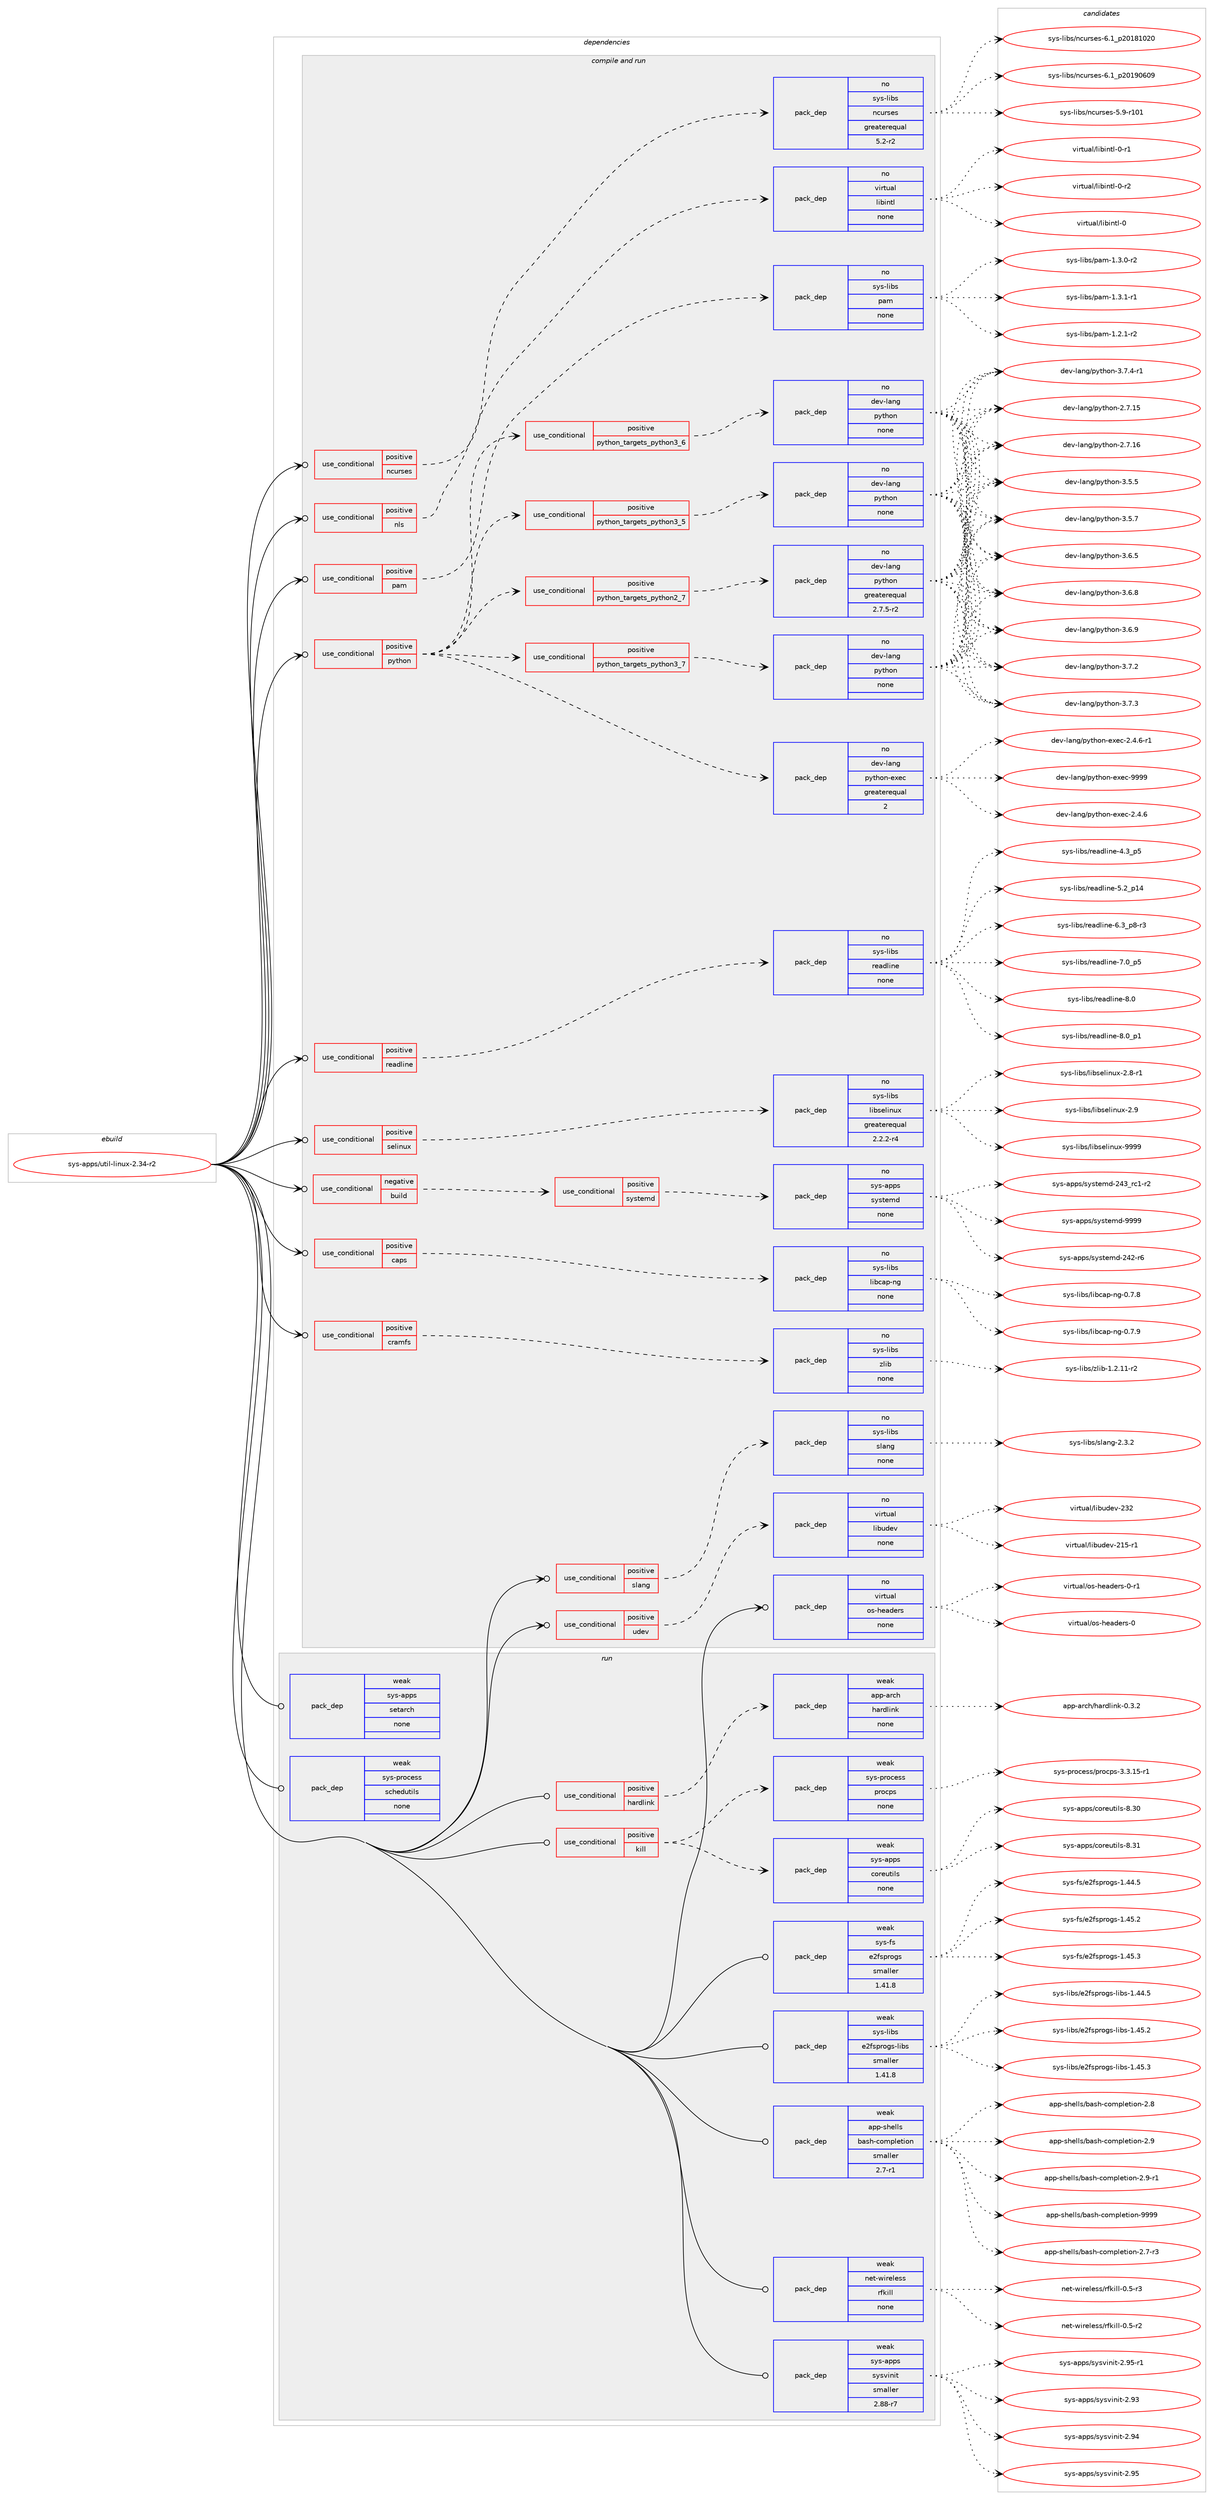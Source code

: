 digraph prolog {

# *************
# Graph options
# *************

newrank=true;
concentrate=true;
compound=true;
graph [rankdir=LR,fontname=Helvetica,fontsize=10,ranksep=1.5];#, ranksep=2.5, nodesep=0.2];
edge  [arrowhead=vee];
node  [fontname=Helvetica,fontsize=10];

# **********
# The ebuild
# **********

subgraph cluster_leftcol {
color=gray;
rank=same;
label=<<i>ebuild</i>>;
id [label="sys-apps/util-linux-2.34-r2", color=red, width=4, href="../sys-apps/util-linux-2.34-r2.svg"];
}

# ****************
# The dependencies
# ****************

subgraph cluster_midcol {
color=gray;
label=<<i>dependencies</i>>;
subgraph cluster_compile {
fillcolor="#eeeeee";
style=filled;
label=<<i>compile</i>>;
}
subgraph cluster_compileandrun {
fillcolor="#eeeeee";
style=filled;
label=<<i>compile and run</i>>;
subgraph cond323 {
dependency1209 [label=<<TABLE BORDER="0" CELLBORDER="1" CELLSPACING="0" CELLPADDING="4"><TR><TD ROWSPAN="3" CELLPADDING="10">use_conditional</TD></TR><TR><TD>negative</TD></TR><TR><TD>build</TD></TR></TABLE>>, shape=none, color=red];
subgraph cond324 {
dependency1210 [label=<<TABLE BORDER="0" CELLBORDER="1" CELLSPACING="0" CELLPADDING="4"><TR><TD ROWSPAN="3" CELLPADDING="10">use_conditional</TD></TR><TR><TD>positive</TD></TR><TR><TD>systemd</TD></TR></TABLE>>, shape=none, color=red];
subgraph pack870 {
dependency1211 [label=<<TABLE BORDER="0" CELLBORDER="1" CELLSPACING="0" CELLPADDING="4" WIDTH="220"><TR><TD ROWSPAN="6" CELLPADDING="30">pack_dep</TD></TR><TR><TD WIDTH="110">no</TD></TR><TR><TD>sys-apps</TD></TR><TR><TD>systemd</TD></TR><TR><TD>none</TD></TR><TR><TD></TD></TR></TABLE>>, shape=none, color=blue];
}
dependency1210:e -> dependency1211:w [weight=20,style="dashed",arrowhead="vee"];
}
dependency1209:e -> dependency1210:w [weight=20,style="dashed",arrowhead="vee"];
}
id:e -> dependency1209:w [weight=20,style="solid",arrowhead="odotvee"];
subgraph cond325 {
dependency1212 [label=<<TABLE BORDER="0" CELLBORDER="1" CELLSPACING="0" CELLPADDING="4"><TR><TD ROWSPAN="3" CELLPADDING="10">use_conditional</TD></TR><TR><TD>positive</TD></TR><TR><TD>caps</TD></TR></TABLE>>, shape=none, color=red];
subgraph pack871 {
dependency1213 [label=<<TABLE BORDER="0" CELLBORDER="1" CELLSPACING="0" CELLPADDING="4" WIDTH="220"><TR><TD ROWSPAN="6" CELLPADDING="30">pack_dep</TD></TR><TR><TD WIDTH="110">no</TD></TR><TR><TD>sys-libs</TD></TR><TR><TD>libcap-ng</TD></TR><TR><TD>none</TD></TR><TR><TD></TD></TR></TABLE>>, shape=none, color=blue];
}
dependency1212:e -> dependency1213:w [weight=20,style="dashed",arrowhead="vee"];
}
id:e -> dependency1212:w [weight=20,style="solid",arrowhead="odotvee"];
subgraph cond326 {
dependency1214 [label=<<TABLE BORDER="0" CELLBORDER="1" CELLSPACING="0" CELLPADDING="4"><TR><TD ROWSPAN="3" CELLPADDING="10">use_conditional</TD></TR><TR><TD>positive</TD></TR><TR><TD>cramfs</TD></TR></TABLE>>, shape=none, color=red];
subgraph pack872 {
dependency1215 [label=<<TABLE BORDER="0" CELLBORDER="1" CELLSPACING="0" CELLPADDING="4" WIDTH="220"><TR><TD ROWSPAN="6" CELLPADDING="30">pack_dep</TD></TR><TR><TD WIDTH="110">no</TD></TR><TR><TD>sys-libs</TD></TR><TR><TD>zlib</TD></TR><TR><TD>none</TD></TR><TR><TD></TD></TR></TABLE>>, shape=none, color=blue];
}
dependency1214:e -> dependency1215:w [weight=20,style="dashed",arrowhead="vee"];
}
id:e -> dependency1214:w [weight=20,style="solid",arrowhead="odotvee"];
subgraph cond327 {
dependency1216 [label=<<TABLE BORDER="0" CELLBORDER="1" CELLSPACING="0" CELLPADDING="4"><TR><TD ROWSPAN="3" CELLPADDING="10">use_conditional</TD></TR><TR><TD>positive</TD></TR><TR><TD>ncurses</TD></TR></TABLE>>, shape=none, color=red];
subgraph pack873 {
dependency1217 [label=<<TABLE BORDER="0" CELLBORDER="1" CELLSPACING="0" CELLPADDING="4" WIDTH="220"><TR><TD ROWSPAN="6" CELLPADDING="30">pack_dep</TD></TR><TR><TD WIDTH="110">no</TD></TR><TR><TD>sys-libs</TD></TR><TR><TD>ncurses</TD></TR><TR><TD>greaterequal</TD></TR><TR><TD>5.2-r2</TD></TR></TABLE>>, shape=none, color=blue];
}
dependency1216:e -> dependency1217:w [weight=20,style="dashed",arrowhead="vee"];
}
id:e -> dependency1216:w [weight=20,style="solid",arrowhead="odotvee"];
subgraph cond328 {
dependency1218 [label=<<TABLE BORDER="0" CELLBORDER="1" CELLSPACING="0" CELLPADDING="4"><TR><TD ROWSPAN="3" CELLPADDING="10">use_conditional</TD></TR><TR><TD>positive</TD></TR><TR><TD>nls</TD></TR></TABLE>>, shape=none, color=red];
subgraph pack874 {
dependency1219 [label=<<TABLE BORDER="0" CELLBORDER="1" CELLSPACING="0" CELLPADDING="4" WIDTH="220"><TR><TD ROWSPAN="6" CELLPADDING="30">pack_dep</TD></TR><TR><TD WIDTH="110">no</TD></TR><TR><TD>virtual</TD></TR><TR><TD>libintl</TD></TR><TR><TD>none</TD></TR><TR><TD></TD></TR></TABLE>>, shape=none, color=blue];
}
dependency1218:e -> dependency1219:w [weight=20,style="dashed",arrowhead="vee"];
}
id:e -> dependency1218:w [weight=20,style="solid",arrowhead="odotvee"];
subgraph cond329 {
dependency1220 [label=<<TABLE BORDER="0" CELLBORDER="1" CELLSPACING="0" CELLPADDING="4"><TR><TD ROWSPAN="3" CELLPADDING="10">use_conditional</TD></TR><TR><TD>positive</TD></TR><TR><TD>pam</TD></TR></TABLE>>, shape=none, color=red];
subgraph pack875 {
dependency1221 [label=<<TABLE BORDER="0" CELLBORDER="1" CELLSPACING="0" CELLPADDING="4" WIDTH="220"><TR><TD ROWSPAN="6" CELLPADDING="30">pack_dep</TD></TR><TR><TD WIDTH="110">no</TD></TR><TR><TD>sys-libs</TD></TR><TR><TD>pam</TD></TR><TR><TD>none</TD></TR><TR><TD></TD></TR></TABLE>>, shape=none, color=blue];
}
dependency1220:e -> dependency1221:w [weight=20,style="dashed",arrowhead="vee"];
}
id:e -> dependency1220:w [weight=20,style="solid",arrowhead="odotvee"];
subgraph cond330 {
dependency1222 [label=<<TABLE BORDER="0" CELLBORDER="1" CELLSPACING="0" CELLPADDING="4"><TR><TD ROWSPAN="3" CELLPADDING="10">use_conditional</TD></TR><TR><TD>positive</TD></TR><TR><TD>python</TD></TR></TABLE>>, shape=none, color=red];
subgraph cond331 {
dependency1223 [label=<<TABLE BORDER="0" CELLBORDER="1" CELLSPACING="0" CELLPADDING="4"><TR><TD ROWSPAN="3" CELLPADDING="10">use_conditional</TD></TR><TR><TD>positive</TD></TR><TR><TD>python_targets_python2_7</TD></TR></TABLE>>, shape=none, color=red];
subgraph pack876 {
dependency1224 [label=<<TABLE BORDER="0" CELLBORDER="1" CELLSPACING="0" CELLPADDING="4" WIDTH="220"><TR><TD ROWSPAN="6" CELLPADDING="30">pack_dep</TD></TR><TR><TD WIDTH="110">no</TD></TR><TR><TD>dev-lang</TD></TR><TR><TD>python</TD></TR><TR><TD>greaterequal</TD></TR><TR><TD>2.7.5-r2</TD></TR></TABLE>>, shape=none, color=blue];
}
dependency1223:e -> dependency1224:w [weight=20,style="dashed",arrowhead="vee"];
}
dependency1222:e -> dependency1223:w [weight=20,style="dashed",arrowhead="vee"];
subgraph cond332 {
dependency1225 [label=<<TABLE BORDER="0" CELLBORDER="1" CELLSPACING="0" CELLPADDING="4"><TR><TD ROWSPAN="3" CELLPADDING="10">use_conditional</TD></TR><TR><TD>positive</TD></TR><TR><TD>python_targets_python3_5</TD></TR></TABLE>>, shape=none, color=red];
subgraph pack877 {
dependency1226 [label=<<TABLE BORDER="0" CELLBORDER="1" CELLSPACING="0" CELLPADDING="4" WIDTH="220"><TR><TD ROWSPAN="6" CELLPADDING="30">pack_dep</TD></TR><TR><TD WIDTH="110">no</TD></TR><TR><TD>dev-lang</TD></TR><TR><TD>python</TD></TR><TR><TD>none</TD></TR><TR><TD></TD></TR></TABLE>>, shape=none, color=blue];
}
dependency1225:e -> dependency1226:w [weight=20,style="dashed",arrowhead="vee"];
}
dependency1222:e -> dependency1225:w [weight=20,style="dashed",arrowhead="vee"];
subgraph cond333 {
dependency1227 [label=<<TABLE BORDER="0" CELLBORDER="1" CELLSPACING="0" CELLPADDING="4"><TR><TD ROWSPAN="3" CELLPADDING="10">use_conditional</TD></TR><TR><TD>positive</TD></TR><TR><TD>python_targets_python3_6</TD></TR></TABLE>>, shape=none, color=red];
subgraph pack878 {
dependency1228 [label=<<TABLE BORDER="0" CELLBORDER="1" CELLSPACING="0" CELLPADDING="4" WIDTH="220"><TR><TD ROWSPAN="6" CELLPADDING="30">pack_dep</TD></TR><TR><TD WIDTH="110">no</TD></TR><TR><TD>dev-lang</TD></TR><TR><TD>python</TD></TR><TR><TD>none</TD></TR><TR><TD></TD></TR></TABLE>>, shape=none, color=blue];
}
dependency1227:e -> dependency1228:w [weight=20,style="dashed",arrowhead="vee"];
}
dependency1222:e -> dependency1227:w [weight=20,style="dashed",arrowhead="vee"];
subgraph cond334 {
dependency1229 [label=<<TABLE BORDER="0" CELLBORDER="1" CELLSPACING="0" CELLPADDING="4"><TR><TD ROWSPAN="3" CELLPADDING="10">use_conditional</TD></TR><TR><TD>positive</TD></TR><TR><TD>python_targets_python3_7</TD></TR></TABLE>>, shape=none, color=red];
subgraph pack879 {
dependency1230 [label=<<TABLE BORDER="0" CELLBORDER="1" CELLSPACING="0" CELLPADDING="4" WIDTH="220"><TR><TD ROWSPAN="6" CELLPADDING="30">pack_dep</TD></TR><TR><TD WIDTH="110">no</TD></TR><TR><TD>dev-lang</TD></TR><TR><TD>python</TD></TR><TR><TD>none</TD></TR><TR><TD></TD></TR></TABLE>>, shape=none, color=blue];
}
dependency1229:e -> dependency1230:w [weight=20,style="dashed",arrowhead="vee"];
}
dependency1222:e -> dependency1229:w [weight=20,style="dashed",arrowhead="vee"];
subgraph pack880 {
dependency1231 [label=<<TABLE BORDER="0" CELLBORDER="1" CELLSPACING="0" CELLPADDING="4" WIDTH="220"><TR><TD ROWSPAN="6" CELLPADDING="30">pack_dep</TD></TR><TR><TD WIDTH="110">no</TD></TR><TR><TD>dev-lang</TD></TR><TR><TD>python-exec</TD></TR><TR><TD>greaterequal</TD></TR><TR><TD>2</TD></TR></TABLE>>, shape=none, color=blue];
}
dependency1222:e -> dependency1231:w [weight=20,style="dashed",arrowhead="vee"];
}
id:e -> dependency1222:w [weight=20,style="solid",arrowhead="odotvee"];
subgraph cond335 {
dependency1232 [label=<<TABLE BORDER="0" CELLBORDER="1" CELLSPACING="0" CELLPADDING="4"><TR><TD ROWSPAN="3" CELLPADDING="10">use_conditional</TD></TR><TR><TD>positive</TD></TR><TR><TD>readline</TD></TR></TABLE>>, shape=none, color=red];
subgraph pack881 {
dependency1233 [label=<<TABLE BORDER="0" CELLBORDER="1" CELLSPACING="0" CELLPADDING="4" WIDTH="220"><TR><TD ROWSPAN="6" CELLPADDING="30">pack_dep</TD></TR><TR><TD WIDTH="110">no</TD></TR><TR><TD>sys-libs</TD></TR><TR><TD>readline</TD></TR><TR><TD>none</TD></TR><TR><TD></TD></TR></TABLE>>, shape=none, color=blue];
}
dependency1232:e -> dependency1233:w [weight=20,style="dashed",arrowhead="vee"];
}
id:e -> dependency1232:w [weight=20,style="solid",arrowhead="odotvee"];
subgraph cond336 {
dependency1234 [label=<<TABLE BORDER="0" CELLBORDER="1" CELLSPACING="0" CELLPADDING="4"><TR><TD ROWSPAN="3" CELLPADDING="10">use_conditional</TD></TR><TR><TD>positive</TD></TR><TR><TD>selinux</TD></TR></TABLE>>, shape=none, color=red];
subgraph pack882 {
dependency1235 [label=<<TABLE BORDER="0" CELLBORDER="1" CELLSPACING="0" CELLPADDING="4" WIDTH="220"><TR><TD ROWSPAN="6" CELLPADDING="30">pack_dep</TD></TR><TR><TD WIDTH="110">no</TD></TR><TR><TD>sys-libs</TD></TR><TR><TD>libselinux</TD></TR><TR><TD>greaterequal</TD></TR><TR><TD>2.2.2-r4</TD></TR></TABLE>>, shape=none, color=blue];
}
dependency1234:e -> dependency1235:w [weight=20,style="dashed",arrowhead="vee"];
}
id:e -> dependency1234:w [weight=20,style="solid",arrowhead="odotvee"];
subgraph cond337 {
dependency1236 [label=<<TABLE BORDER="0" CELLBORDER="1" CELLSPACING="0" CELLPADDING="4"><TR><TD ROWSPAN="3" CELLPADDING="10">use_conditional</TD></TR><TR><TD>positive</TD></TR><TR><TD>slang</TD></TR></TABLE>>, shape=none, color=red];
subgraph pack883 {
dependency1237 [label=<<TABLE BORDER="0" CELLBORDER="1" CELLSPACING="0" CELLPADDING="4" WIDTH="220"><TR><TD ROWSPAN="6" CELLPADDING="30">pack_dep</TD></TR><TR><TD WIDTH="110">no</TD></TR><TR><TD>sys-libs</TD></TR><TR><TD>slang</TD></TR><TR><TD>none</TD></TR><TR><TD></TD></TR></TABLE>>, shape=none, color=blue];
}
dependency1236:e -> dependency1237:w [weight=20,style="dashed",arrowhead="vee"];
}
id:e -> dependency1236:w [weight=20,style="solid",arrowhead="odotvee"];
subgraph cond338 {
dependency1238 [label=<<TABLE BORDER="0" CELLBORDER="1" CELLSPACING="0" CELLPADDING="4"><TR><TD ROWSPAN="3" CELLPADDING="10">use_conditional</TD></TR><TR><TD>positive</TD></TR><TR><TD>udev</TD></TR></TABLE>>, shape=none, color=red];
subgraph pack884 {
dependency1239 [label=<<TABLE BORDER="0" CELLBORDER="1" CELLSPACING="0" CELLPADDING="4" WIDTH="220"><TR><TD ROWSPAN="6" CELLPADDING="30">pack_dep</TD></TR><TR><TD WIDTH="110">no</TD></TR><TR><TD>virtual</TD></TR><TR><TD>libudev</TD></TR><TR><TD>none</TD></TR><TR><TD></TD></TR></TABLE>>, shape=none, color=blue];
}
dependency1238:e -> dependency1239:w [weight=20,style="dashed",arrowhead="vee"];
}
id:e -> dependency1238:w [weight=20,style="solid",arrowhead="odotvee"];
subgraph pack885 {
dependency1240 [label=<<TABLE BORDER="0" CELLBORDER="1" CELLSPACING="0" CELLPADDING="4" WIDTH="220"><TR><TD ROWSPAN="6" CELLPADDING="30">pack_dep</TD></TR><TR><TD WIDTH="110">no</TD></TR><TR><TD>virtual</TD></TR><TR><TD>os-headers</TD></TR><TR><TD>none</TD></TR><TR><TD></TD></TR></TABLE>>, shape=none, color=blue];
}
id:e -> dependency1240:w [weight=20,style="solid",arrowhead="odotvee"];
}
subgraph cluster_run {
fillcolor="#eeeeee";
style=filled;
label=<<i>run</i>>;
subgraph cond339 {
dependency1241 [label=<<TABLE BORDER="0" CELLBORDER="1" CELLSPACING="0" CELLPADDING="4"><TR><TD ROWSPAN="3" CELLPADDING="10">use_conditional</TD></TR><TR><TD>positive</TD></TR><TR><TD>hardlink</TD></TR></TABLE>>, shape=none, color=red];
subgraph pack886 {
dependency1242 [label=<<TABLE BORDER="0" CELLBORDER="1" CELLSPACING="0" CELLPADDING="4" WIDTH="220"><TR><TD ROWSPAN="6" CELLPADDING="30">pack_dep</TD></TR><TR><TD WIDTH="110">weak</TD></TR><TR><TD>app-arch</TD></TR><TR><TD>hardlink</TD></TR><TR><TD>none</TD></TR><TR><TD></TD></TR></TABLE>>, shape=none, color=blue];
}
dependency1241:e -> dependency1242:w [weight=20,style="dashed",arrowhead="vee"];
}
id:e -> dependency1241:w [weight=20,style="solid",arrowhead="odot"];
subgraph cond340 {
dependency1243 [label=<<TABLE BORDER="0" CELLBORDER="1" CELLSPACING="0" CELLPADDING="4"><TR><TD ROWSPAN="3" CELLPADDING="10">use_conditional</TD></TR><TR><TD>positive</TD></TR><TR><TD>kill</TD></TR></TABLE>>, shape=none, color=red];
subgraph pack887 {
dependency1244 [label=<<TABLE BORDER="0" CELLBORDER="1" CELLSPACING="0" CELLPADDING="4" WIDTH="220"><TR><TD ROWSPAN="6" CELLPADDING="30">pack_dep</TD></TR><TR><TD WIDTH="110">weak</TD></TR><TR><TD>sys-apps</TD></TR><TR><TD>coreutils</TD></TR><TR><TD>none</TD></TR><TR><TD></TD></TR></TABLE>>, shape=none, color=blue];
}
dependency1243:e -> dependency1244:w [weight=20,style="dashed",arrowhead="vee"];
subgraph pack888 {
dependency1245 [label=<<TABLE BORDER="0" CELLBORDER="1" CELLSPACING="0" CELLPADDING="4" WIDTH="220"><TR><TD ROWSPAN="6" CELLPADDING="30">pack_dep</TD></TR><TR><TD WIDTH="110">weak</TD></TR><TR><TD>sys-process</TD></TR><TR><TD>procps</TD></TR><TR><TD>none</TD></TR><TR><TD></TD></TR></TABLE>>, shape=none, color=blue];
}
dependency1243:e -> dependency1245:w [weight=20,style="dashed",arrowhead="vee"];
}
id:e -> dependency1243:w [weight=20,style="solid",arrowhead="odot"];
subgraph pack889 {
dependency1246 [label=<<TABLE BORDER="0" CELLBORDER="1" CELLSPACING="0" CELLPADDING="4" WIDTH="220"><TR><TD ROWSPAN="6" CELLPADDING="30">pack_dep</TD></TR><TR><TD WIDTH="110">weak</TD></TR><TR><TD>app-shells</TD></TR><TR><TD>bash-completion</TD></TR><TR><TD>smaller</TD></TR><TR><TD>2.7-r1</TD></TR></TABLE>>, shape=none, color=blue];
}
id:e -> dependency1246:w [weight=20,style="solid",arrowhead="odot"];
subgraph pack890 {
dependency1247 [label=<<TABLE BORDER="0" CELLBORDER="1" CELLSPACING="0" CELLPADDING="4" WIDTH="220"><TR><TD ROWSPAN="6" CELLPADDING="30">pack_dep</TD></TR><TR><TD WIDTH="110">weak</TD></TR><TR><TD>net-wireless</TD></TR><TR><TD>rfkill</TD></TR><TR><TD>none</TD></TR><TR><TD></TD></TR></TABLE>>, shape=none, color=blue];
}
id:e -> dependency1247:w [weight=20,style="solid",arrowhead="odot"];
subgraph pack891 {
dependency1248 [label=<<TABLE BORDER="0" CELLBORDER="1" CELLSPACING="0" CELLPADDING="4" WIDTH="220"><TR><TD ROWSPAN="6" CELLPADDING="30">pack_dep</TD></TR><TR><TD WIDTH="110">weak</TD></TR><TR><TD>sys-apps</TD></TR><TR><TD>setarch</TD></TR><TR><TD>none</TD></TR><TR><TD></TD></TR></TABLE>>, shape=none, color=blue];
}
id:e -> dependency1248:w [weight=20,style="solid",arrowhead="odot"];
subgraph pack892 {
dependency1249 [label=<<TABLE BORDER="0" CELLBORDER="1" CELLSPACING="0" CELLPADDING="4" WIDTH="220"><TR><TD ROWSPAN="6" CELLPADDING="30">pack_dep</TD></TR><TR><TD WIDTH="110">weak</TD></TR><TR><TD>sys-apps</TD></TR><TR><TD>sysvinit</TD></TR><TR><TD>smaller</TD></TR><TR><TD>2.88-r7</TD></TR></TABLE>>, shape=none, color=blue];
}
id:e -> dependency1249:w [weight=20,style="solid",arrowhead="odot"];
subgraph pack893 {
dependency1250 [label=<<TABLE BORDER="0" CELLBORDER="1" CELLSPACING="0" CELLPADDING="4" WIDTH="220"><TR><TD ROWSPAN="6" CELLPADDING="30">pack_dep</TD></TR><TR><TD WIDTH="110">weak</TD></TR><TR><TD>sys-fs</TD></TR><TR><TD>e2fsprogs</TD></TR><TR><TD>smaller</TD></TR><TR><TD>1.41.8</TD></TR></TABLE>>, shape=none, color=blue];
}
id:e -> dependency1250:w [weight=20,style="solid",arrowhead="odot"];
subgraph pack894 {
dependency1251 [label=<<TABLE BORDER="0" CELLBORDER="1" CELLSPACING="0" CELLPADDING="4" WIDTH="220"><TR><TD ROWSPAN="6" CELLPADDING="30">pack_dep</TD></TR><TR><TD WIDTH="110">weak</TD></TR><TR><TD>sys-libs</TD></TR><TR><TD>e2fsprogs-libs</TD></TR><TR><TD>smaller</TD></TR><TR><TD>1.41.8</TD></TR></TABLE>>, shape=none, color=blue];
}
id:e -> dependency1251:w [weight=20,style="solid",arrowhead="odot"];
subgraph pack895 {
dependency1252 [label=<<TABLE BORDER="0" CELLBORDER="1" CELLSPACING="0" CELLPADDING="4" WIDTH="220"><TR><TD ROWSPAN="6" CELLPADDING="30">pack_dep</TD></TR><TR><TD WIDTH="110">weak</TD></TR><TR><TD>sys-process</TD></TR><TR><TD>schedutils</TD></TR><TR><TD>none</TD></TR><TR><TD></TD></TR></TABLE>>, shape=none, color=blue];
}
id:e -> dependency1252:w [weight=20,style="solid",arrowhead="odot"];
}
}

# **************
# The candidates
# **************

subgraph cluster_choices {
rank=same;
color=gray;
label=<<i>candidates</i>>;

subgraph choice870 {
color=black;
nodesep=1;
choice115121115459711211211547115121115116101109100455052504511454 [label="sys-apps/systemd-242-r6", color=red, width=4,href="../sys-apps/systemd-242-r6.svg"];
choice115121115459711211211547115121115116101109100455052519511499494511450 [label="sys-apps/systemd-243_rc1-r2", color=red, width=4,href="../sys-apps/systemd-243_rc1-r2.svg"];
choice1151211154597112112115471151211151161011091004557575757 [label="sys-apps/systemd-9999", color=red, width=4,href="../sys-apps/systemd-9999.svg"];
dependency1211:e -> choice115121115459711211211547115121115116101109100455052504511454:w [style=dotted,weight="100"];
dependency1211:e -> choice115121115459711211211547115121115116101109100455052519511499494511450:w [style=dotted,weight="100"];
dependency1211:e -> choice1151211154597112112115471151211151161011091004557575757:w [style=dotted,weight="100"];
}
subgraph choice871 {
color=black;
nodesep=1;
choice11512111545108105981154710810598999711245110103454846554656 [label="sys-libs/libcap-ng-0.7.8", color=red, width=4,href="../sys-libs/libcap-ng-0.7.8.svg"];
choice11512111545108105981154710810598999711245110103454846554657 [label="sys-libs/libcap-ng-0.7.9", color=red, width=4,href="../sys-libs/libcap-ng-0.7.9.svg"];
dependency1213:e -> choice11512111545108105981154710810598999711245110103454846554656:w [style=dotted,weight="100"];
dependency1213:e -> choice11512111545108105981154710810598999711245110103454846554657:w [style=dotted,weight="100"];
}
subgraph choice872 {
color=black;
nodesep=1;
choice11512111545108105981154712210810598454946504649494511450 [label="sys-libs/zlib-1.2.11-r2", color=red, width=4,href="../sys-libs/zlib-1.2.11-r2.svg"];
dependency1215:e -> choice11512111545108105981154712210810598454946504649494511450:w [style=dotted,weight="100"];
}
subgraph choice873 {
color=black;
nodesep=1;
choice115121115451081059811547110991171141151011154553465745114494849 [label="sys-libs/ncurses-5.9-r101", color=red, width=4,href="../sys-libs/ncurses-5.9-r101.svg"];
choice1151211154510810598115471109911711411510111545544649951125048495649485048 [label="sys-libs/ncurses-6.1_p20181020", color=red, width=4,href="../sys-libs/ncurses-6.1_p20181020.svg"];
choice1151211154510810598115471109911711411510111545544649951125048495748544857 [label="sys-libs/ncurses-6.1_p20190609", color=red, width=4,href="../sys-libs/ncurses-6.1_p20190609.svg"];
dependency1217:e -> choice115121115451081059811547110991171141151011154553465745114494849:w [style=dotted,weight="100"];
dependency1217:e -> choice1151211154510810598115471109911711411510111545544649951125048495649485048:w [style=dotted,weight="100"];
dependency1217:e -> choice1151211154510810598115471109911711411510111545544649951125048495748544857:w [style=dotted,weight="100"];
}
subgraph choice874 {
color=black;
nodesep=1;
choice1181051141161179710847108105981051101161084548 [label="virtual/libintl-0", color=red, width=4,href="../virtual/libintl-0.svg"];
choice11810511411611797108471081059810511011610845484511449 [label="virtual/libintl-0-r1", color=red, width=4,href="../virtual/libintl-0-r1.svg"];
choice11810511411611797108471081059810511011610845484511450 [label="virtual/libintl-0-r2", color=red, width=4,href="../virtual/libintl-0-r2.svg"];
dependency1219:e -> choice1181051141161179710847108105981051101161084548:w [style=dotted,weight="100"];
dependency1219:e -> choice11810511411611797108471081059810511011610845484511449:w [style=dotted,weight="100"];
dependency1219:e -> choice11810511411611797108471081059810511011610845484511450:w [style=dotted,weight="100"];
}
subgraph choice875 {
color=black;
nodesep=1;
choice115121115451081059811547112971094549465046494511450 [label="sys-libs/pam-1.2.1-r2", color=red, width=4,href="../sys-libs/pam-1.2.1-r2.svg"];
choice115121115451081059811547112971094549465146484511450 [label="sys-libs/pam-1.3.0-r2", color=red, width=4,href="../sys-libs/pam-1.3.0-r2.svg"];
choice115121115451081059811547112971094549465146494511449 [label="sys-libs/pam-1.3.1-r1", color=red, width=4,href="../sys-libs/pam-1.3.1-r1.svg"];
dependency1221:e -> choice115121115451081059811547112971094549465046494511450:w [style=dotted,weight="100"];
dependency1221:e -> choice115121115451081059811547112971094549465146484511450:w [style=dotted,weight="100"];
dependency1221:e -> choice115121115451081059811547112971094549465146494511449:w [style=dotted,weight="100"];
}
subgraph choice876 {
color=black;
nodesep=1;
choice10010111845108971101034711212111610411111045504655464953 [label="dev-lang/python-2.7.15", color=red, width=4,href="../dev-lang/python-2.7.15.svg"];
choice10010111845108971101034711212111610411111045504655464954 [label="dev-lang/python-2.7.16", color=red, width=4,href="../dev-lang/python-2.7.16.svg"];
choice100101118451089711010347112121116104111110455146534653 [label="dev-lang/python-3.5.5", color=red, width=4,href="../dev-lang/python-3.5.5.svg"];
choice100101118451089711010347112121116104111110455146534655 [label="dev-lang/python-3.5.7", color=red, width=4,href="../dev-lang/python-3.5.7.svg"];
choice100101118451089711010347112121116104111110455146544653 [label="dev-lang/python-3.6.5", color=red, width=4,href="../dev-lang/python-3.6.5.svg"];
choice100101118451089711010347112121116104111110455146544656 [label="dev-lang/python-3.6.8", color=red, width=4,href="../dev-lang/python-3.6.8.svg"];
choice100101118451089711010347112121116104111110455146544657 [label="dev-lang/python-3.6.9", color=red, width=4,href="../dev-lang/python-3.6.9.svg"];
choice100101118451089711010347112121116104111110455146554650 [label="dev-lang/python-3.7.2", color=red, width=4,href="../dev-lang/python-3.7.2.svg"];
choice100101118451089711010347112121116104111110455146554651 [label="dev-lang/python-3.7.3", color=red, width=4,href="../dev-lang/python-3.7.3.svg"];
choice1001011184510897110103471121211161041111104551465546524511449 [label="dev-lang/python-3.7.4-r1", color=red, width=4,href="../dev-lang/python-3.7.4-r1.svg"];
dependency1224:e -> choice10010111845108971101034711212111610411111045504655464953:w [style=dotted,weight="100"];
dependency1224:e -> choice10010111845108971101034711212111610411111045504655464954:w [style=dotted,weight="100"];
dependency1224:e -> choice100101118451089711010347112121116104111110455146534653:w [style=dotted,weight="100"];
dependency1224:e -> choice100101118451089711010347112121116104111110455146534655:w [style=dotted,weight="100"];
dependency1224:e -> choice100101118451089711010347112121116104111110455146544653:w [style=dotted,weight="100"];
dependency1224:e -> choice100101118451089711010347112121116104111110455146544656:w [style=dotted,weight="100"];
dependency1224:e -> choice100101118451089711010347112121116104111110455146544657:w [style=dotted,weight="100"];
dependency1224:e -> choice100101118451089711010347112121116104111110455146554650:w [style=dotted,weight="100"];
dependency1224:e -> choice100101118451089711010347112121116104111110455146554651:w [style=dotted,weight="100"];
dependency1224:e -> choice1001011184510897110103471121211161041111104551465546524511449:w [style=dotted,weight="100"];
}
subgraph choice877 {
color=black;
nodesep=1;
choice10010111845108971101034711212111610411111045504655464953 [label="dev-lang/python-2.7.15", color=red, width=4,href="../dev-lang/python-2.7.15.svg"];
choice10010111845108971101034711212111610411111045504655464954 [label="dev-lang/python-2.7.16", color=red, width=4,href="../dev-lang/python-2.7.16.svg"];
choice100101118451089711010347112121116104111110455146534653 [label="dev-lang/python-3.5.5", color=red, width=4,href="../dev-lang/python-3.5.5.svg"];
choice100101118451089711010347112121116104111110455146534655 [label="dev-lang/python-3.5.7", color=red, width=4,href="../dev-lang/python-3.5.7.svg"];
choice100101118451089711010347112121116104111110455146544653 [label="dev-lang/python-3.6.5", color=red, width=4,href="../dev-lang/python-3.6.5.svg"];
choice100101118451089711010347112121116104111110455146544656 [label="dev-lang/python-3.6.8", color=red, width=4,href="../dev-lang/python-3.6.8.svg"];
choice100101118451089711010347112121116104111110455146544657 [label="dev-lang/python-3.6.9", color=red, width=4,href="../dev-lang/python-3.6.9.svg"];
choice100101118451089711010347112121116104111110455146554650 [label="dev-lang/python-3.7.2", color=red, width=4,href="../dev-lang/python-3.7.2.svg"];
choice100101118451089711010347112121116104111110455146554651 [label="dev-lang/python-3.7.3", color=red, width=4,href="../dev-lang/python-3.7.3.svg"];
choice1001011184510897110103471121211161041111104551465546524511449 [label="dev-lang/python-3.7.4-r1", color=red, width=4,href="../dev-lang/python-3.7.4-r1.svg"];
dependency1226:e -> choice10010111845108971101034711212111610411111045504655464953:w [style=dotted,weight="100"];
dependency1226:e -> choice10010111845108971101034711212111610411111045504655464954:w [style=dotted,weight="100"];
dependency1226:e -> choice100101118451089711010347112121116104111110455146534653:w [style=dotted,weight="100"];
dependency1226:e -> choice100101118451089711010347112121116104111110455146534655:w [style=dotted,weight="100"];
dependency1226:e -> choice100101118451089711010347112121116104111110455146544653:w [style=dotted,weight="100"];
dependency1226:e -> choice100101118451089711010347112121116104111110455146544656:w [style=dotted,weight="100"];
dependency1226:e -> choice100101118451089711010347112121116104111110455146544657:w [style=dotted,weight="100"];
dependency1226:e -> choice100101118451089711010347112121116104111110455146554650:w [style=dotted,weight="100"];
dependency1226:e -> choice100101118451089711010347112121116104111110455146554651:w [style=dotted,weight="100"];
dependency1226:e -> choice1001011184510897110103471121211161041111104551465546524511449:w [style=dotted,weight="100"];
}
subgraph choice878 {
color=black;
nodesep=1;
choice10010111845108971101034711212111610411111045504655464953 [label="dev-lang/python-2.7.15", color=red, width=4,href="../dev-lang/python-2.7.15.svg"];
choice10010111845108971101034711212111610411111045504655464954 [label="dev-lang/python-2.7.16", color=red, width=4,href="../dev-lang/python-2.7.16.svg"];
choice100101118451089711010347112121116104111110455146534653 [label="dev-lang/python-3.5.5", color=red, width=4,href="../dev-lang/python-3.5.5.svg"];
choice100101118451089711010347112121116104111110455146534655 [label="dev-lang/python-3.5.7", color=red, width=4,href="../dev-lang/python-3.5.7.svg"];
choice100101118451089711010347112121116104111110455146544653 [label="dev-lang/python-3.6.5", color=red, width=4,href="../dev-lang/python-3.6.5.svg"];
choice100101118451089711010347112121116104111110455146544656 [label="dev-lang/python-3.6.8", color=red, width=4,href="../dev-lang/python-3.6.8.svg"];
choice100101118451089711010347112121116104111110455146544657 [label="dev-lang/python-3.6.9", color=red, width=4,href="../dev-lang/python-3.6.9.svg"];
choice100101118451089711010347112121116104111110455146554650 [label="dev-lang/python-3.7.2", color=red, width=4,href="../dev-lang/python-3.7.2.svg"];
choice100101118451089711010347112121116104111110455146554651 [label="dev-lang/python-3.7.3", color=red, width=4,href="../dev-lang/python-3.7.3.svg"];
choice1001011184510897110103471121211161041111104551465546524511449 [label="dev-lang/python-3.7.4-r1", color=red, width=4,href="../dev-lang/python-3.7.4-r1.svg"];
dependency1228:e -> choice10010111845108971101034711212111610411111045504655464953:w [style=dotted,weight="100"];
dependency1228:e -> choice10010111845108971101034711212111610411111045504655464954:w [style=dotted,weight="100"];
dependency1228:e -> choice100101118451089711010347112121116104111110455146534653:w [style=dotted,weight="100"];
dependency1228:e -> choice100101118451089711010347112121116104111110455146534655:w [style=dotted,weight="100"];
dependency1228:e -> choice100101118451089711010347112121116104111110455146544653:w [style=dotted,weight="100"];
dependency1228:e -> choice100101118451089711010347112121116104111110455146544656:w [style=dotted,weight="100"];
dependency1228:e -> choice100101118451089711010347112121116104111110455146544657:w [style=dotted,weight="100"];
dependency1228:e -> choice100101118451089711010347112121116104111110455146554650:w [style=dotted,weight="100"];
dependency1228:e -> choice100101118451089711010347112121116104111110455146554651:w [style=dotted,weight="100"];
dependency1228:e -> choice1001011184510897110103471121211161041111104551465546524511449:w [style=dotted,weight="100"];
}
subgraph choice879 {
color=black;
nodesep=1;
choice10010111845108971101034711212111610411111045504655464953 [label="dev-lang/python-2.7.15", color=red, width=4,href="../dev-lang/python-2.7.15.svg"];
choice10010111845108971101034711212111610411111045504655464954 [label="dev-lang/python-2.7.16", color=red, width=4,href="../dev-lang/python-2.7.16.svg"];
choice100101118451089711010347112121116104111110455146534653 [label="dev-lang/python-3.5.5", color=red, width=4,href="../dev-lang/python-3.5.5.svg"];
choice100101118451089711010347112121116104111110455146534655 [label="dev-lang/python-3.5.7", color=red, width=4,href="../dev-lang/python-3.5.7.svg"];
choice100101118451089711010347112121116104111110455146544653 [label="dev-lang/python-3.6.5", color=red, width=4,href="../dev-lang/python-3.6.5.svg"];
choice100101118451089711010347112121116104111110455146544656 [label="dev-lang/python-3.6.8", color=red, width=4,href="../dev-lang/python-3.6.8.svg"];
choice100101118451089711010347112121116104111110455146544657 [label="dev-lang/python-3.6.9", color=red, width=4,href="../dev-lang/python-3.6.9.svg"];
choice100101118451089711010347112121116104111110455146554650 [label="dev-lang/python-3.7.2", color=red, width=4,href="../dev-lang/python-3.7.2.svg"];
choice100101118451089711010347112121116104111110455146554651 [label="dev-lang/python-3.7.3", color=red, width=4,href="../dev-lang/python-3.7.3.svg"];
choice1001011184510897110103471121211161041111104551465546524511449 [label="dev-lang/python-3.7.4-r1", color=red, width=4,href="../dev-lang/python-3.7.4-r1.svg"];
dependency1230:e -> choice10010111845108971101034711212111610411111045504655464953:w [style=dotted,weight="100"];
dependency1230:e -> choice10010111845108971101034711212111610411111045504655464954:w [style=dotted,weight="100"];
dependency1230:e -> choice100101118451089711010347112121116104111110455146534653:w [style=dotted,weight="100"];
dependency1230:e -> choice100101118451089711010347112121116104111110455146534655:w [style=dotted,weight="100"];
dependency1230:e -> choice100101118451089711010347112121116104111110455146544653:w [style=dotted,weight="100"];
dependency1230:e -> choice100101118451089711010347112121116104111110455146544656:w [style=dotted,weight="100"];
dependency1230:e -> choice100101118451089711010347112121116104111110455146544657:w [style=dotted,weight="100"];
dependency1230:e -> choice100101118451089711010347112121116104111110455146554650:w [style=dotted,weight="100"];
dependency1230:e -> choice100101118451089711010347112121116104111110455146554651:w [style=dotted,weight="100"];
dependency1230:e -> choice1001011184510897110103471121211161041111104551465546524511449:w [style=dotted,weight="100"];
}
subgraph choice880 {
color=black;
nodesep=1;
choice1001011184510897110103471121211161041111104510112010199455046524654 [label="dev-lang/python-exec-2.4.6", color=red, width=4,href="../dev-lang/python-exec-2.4.6.svg"];
choice10010111845108971101034711212111610411111045101120101994550465246544511449 [label="dev-lang/python-exec-2.4.6-r1", color=red, width=4,href="../dev-lang/python-exec-2.4.6-r1.svg"];
choice10010111845108971101034711212111610411111045101120101994557575757 [label="dev-lang/python-exec-9999", color=red, width=4,href="../dev-lang/python-exec-9999.svg"];
dependency1231:e -> choice1001011184510897110103471121211161041111104510112010199455046524654:w [style=dotted,weight="100"];
dependency1231:e -> choice10010111845108971101034711212111610411111045101120101994550465246544511449:w [style=dotted,weight="100"];
dependency1231:e -> choice10010111845108971101034711212111610411111045101120101994557575757:w [style=dotted,weight="100"];
}
subgraph choice881 {
color=black;
nodesep=1;
choice11512111545108105981154711410197100108105110101455246519511253 [label="sys-libs/readline-4.3_p5", color=red, width=4,href="../sys-libs/readline-4.3_p5.svg"];
choice1151211154510810598115471141019710010810511010145534650951124952 [label="sys-libs/readline-5.2_p14", color=red, width=4,href="../sys-libs/readline-5.2_p14.svg"];
choice115121115451081059811547114101971001081051101014554465195112564511451 [label="sys-libs/readline-6.3_p8-r3", color=red, width=4,href="../sys-libs/readline-6.3_p8-r3.svg"];
choice11512111545108105981154711410197100108105110101455546489511253 [label="sys-libs/readline-7.0_p5", color=red, width=4,href="../sys-libs/readline-7.0_p5.svg"];
choice1151211154510810598115471141019710010810511010145564648 [label="sys-libs/readline-8.0", color=red, width=4,href="../sys-libs/readline-8.0.svg"];
choice11512111545108105981154711410197100108105110101455646489511249 [label="sys-libs/readline-8.0_p1", color=red, width=4,href="../sys-libs/readline-8.0_p1.svg"];
dependency1233:e -> choice11512111545108105981154711410197100108105110101455246519511253:w [style=dotted,weight="100"];
dependency1233:e -> choice1151211154510810598115471141019710010810511010145534650951124952:w [style=dotted,weight="100"];
dependency1233:e -> choice115121115451081059811547114101971001081051101014554465195112564511451:w [style=dotted,weight="100"];
dependency1233:e -> choice11512111545108105981154711410197100108105110101455546489511253:w [style=dotted,weight="100"];
dependency1233:e -> choice1151211154510810598115471141019710010810511010145564648:w [style=dotted,weight="100"];
dependency1233:e -> choice11512111545108105981154711410197100108105110101455646489511249:w [style=dotted,weight="100"];
}
subgraph choice882 {
color=black;
nodesep=1;
choice11512111545108105981154710810598115101108105110117120455046564511449 [label="sys-libs/libselinux-2.8-r1", color=red, width=4,href="../sys-libs/libselinux-2.8-r1.svg"];
choice1151211154510810598115471081059811510110810511011712045504657 [label="sys-libs/libselinux-2.9", color=red, width=4,href="../sys-libs/libselinux-2.9.svg"];
choice115121115451081059811547108105981151011081051101171204557575757 [label="sys-libs/libselinux-9999", color=red, width=4,href="../sys-libs/libselinux-9999.svg"];
dependency1235:e -> choice11512111545108105981154710810598115101108105110117120455046564511449:w [style=dotted,weight="100"];
dependency1235:e -> choice1151211154510810598115471081059811510110810511011712045504657:w [style=dotted,weight="100"];
dependency1235:e -> choice115121115451081059811547108105981151011081051101171204557575757:w [style=dotted,weight="100"];
}
subgraph choice883 {
color=black;
nodesep=1;
choice11512111545108105981154711510897110103455046514650 [label="sys-libs/slang-2.3.2", color=red, width=4,href="../sys-libs/slang-2.3.2.svg"];
dependency1237:e -> choice11512111545108105981154711510897110103455046514650:w [style=dotted,weight="100"];
}
subgraph choice884 {
color=black;
nodesep=1;
choice118105114116117971084710810598117100101118455049534511449 [label="virtual/libudev-215-r1", color=red, width=4,href="../virtual/libudev-215-r1.svg"];
choice11810511411611797108471081059811710010111845505150 [label="virtual/libudev-232", color=red, width=4,href="../virtual/libudev-232.svg"];
dependency1239:e -> choice118105114116117971084710810598117100101118455049534511449:w [style=dotted,weight="100"];
dependency1239:e -> choice11810511411611797108471081059811710010111845505150:w [style=dotted,weight="100"];
}
subgraph choice885 {
color=black;
nodesep=1;
choice118105114116117971084711111545104101971001011141154548 [label="virtual/os-headers-0", color=red, width=4,href="../virtual/os-headers-0.svg"];
choice1181051141161179710847111115451041019710010111411545484511449 [label="virtual/os-headers-0-r1", color=red, width=4,href="../virtual/os-headers-0-r1.svg"];
dependency1240:e -> choice118105114116117971084711111545104101971001011141154548:w [style=dotted,weight="100"];
dependency1240:e -> choice1181051141161179710847111115451041019710010111411545484511449:w [style=dotted,weight="100"];
}
subgraph choice886 {
color=black;
nodesep=1;
choice971121124597114991044710497114100108105110107454846514650 [label="app-arch/hardlink-0.3.2", color=red, width=4,href="../app-arch/hardlink-0.3.2.svg"];
dependency1242:e -> choice971121124597114991044710497114100108105110107454846514650:w [style=dotted,weight="100"];
}
subgraph choice887 {
color=black;
nodesep=1;
choice115121115459711211211547991111141011171161051081154556465148 [label="sys-apps/coreutils-8.30", color=red, width=4,href="../sys-apps/coreutils-8.30.svg"];
choice115121115459711211211547991111141011171161051081154556465149 [label="sys-apps/coreutils-8.31", color=red, width=4,href="../sys-apps/coreutils-8.31.svg"];
dependency1244:e -> choice115121115459711211211547991111141011171161051081154556465148:w [style=dotted,weight="100"];
dependency1244:e -> choice115121115459711211211547991111141011171161051081154556465149:w [style=dotted,weight="100"];
}
subgraph choice888 {
color=black;
nodesep=1;
choice11512111545112114111991011151154711211411199112115455146514649534511449 [label="sys-process/procps-3.3.15-r1", color=red, width=4,href="../sys-process/procps-3.3.15-r1.svg"];
dependency1245:e -> choice11512111545112114111991011151154711211411199112115455146514649534511449:w [style=dotted,weight="100"];
}
subgraph choice889 {
color=black;
nodesep=1;
choice97112112451151041011081081154798971151044599111109112108101116105111110455046554511451 [label="app-shells/bash-completion-2.7-r3", color=red, width=4,href="../app-shells/bash-completion-2.7-r3.svg"];
choice9711211245115104101108108115479897115104459911110911210810111610511111045504656 [label="app-shells/bash-completion-2.8", color=red, width=4,href="../app-shells/bash-completion-2.8.svg"];
choice9711211245115104101108108115479897115104459911110911210810111610511111045504657 [label="app-shells/bash-completion-2.9", color=red, width=4,href="../app-shells/bash-completion-2.9.svg"];
choice97112112451151041011081081154798971151044599111109112108101116105111110455046574511449 [label="app-shells/bash-completion-2.9-r1", color=red, width=4,href="../app-shells/bash-completion-2.9-r1.svg"];
choice971121124511510410110810811547989711510445991111091121081011161051111104557575757 [label="app-shells/bash-completion-9999", color=red, width=4,href="../app-shells/bash-completion-9999.svg"];
dependency1246:e -> choice97112112451151041011081081154798971151044599111109112108101116105111110455046554511451:w [style=dotted,weight="100"];
dependency1246:e -> choice9711211245115104101108108115479897115104459911110911210810111610511111045504656:w [style=dotted,weight="100"];
dependency1246:e -> choice9711211245115104101108108115479897115104459911110911210810111610511111045504657:w [style=dotted,weight="100"];
dependency1246:e -> choice97112112451151041011081081154798971151044599111109112108101116105111110455046574511449:w [style=dotted,weight="100"];
dependency1246:e -> choice971121124511510410110810811547989711510445991111091121081011161051111104557575757:w [style=dotted,weight="100"];
}
subgraph choice890 {
color=black;
nodesep=1;
choice1101011164511910511410110810111511547114102107105108108454846534511450 [label="net-wireless/rfkill-0.5-r2", color=red, width=4,href="../net-wireless/rfkill-0.5-r2.svg"];
choice1101011164511910511410110810111511547114102107105108108454846534511451 [label="net-wireless/rfkill-0.5-r3", color=red, width=4,href="../net-wireless/rfkill-0.5-r3.svg"];
dependency1247:e -> choice1101011164511910511410110810111511547114102107105108108454846534511450:w [style=dotted,weight="100"];
dependency1247:e -> choice1101011164511910511410110810111511547114102107105108108454846534511451:w [style=dotted,weight="100"];
}
subgraph choice891 {
color=black;
nodesep=1;
}
subgraph choice892 {
color=black;
nodesep=1;
choice1151211154597112112115471151211151181051101051164550465751 [label="sys-apps/sysvinit-2.93", color=red, width=4,href="../sys-apps/sysvinit-2.93.svg"];
choice1151211154597112112115471151211151181051101051164550465752 [label="sys-apps/sysvinit-2.94", color=red, width=4,href="../sys-apps/sysvinit-2.94.svg"];
choice1151211154597112112115471151211151181051101051164550465753 [label="sys-apps/sysvinit-2.95", color=red, width=4,href="../sys-apps/sysvinit-2.95.svg"];
choice11512111545971121121154711512111511810511010511645504657534511449 [label="sys-apps/sysvinit-2.95-r1", color=red, width=4,href="../sys-apps/sysvinit-2.95-r1.svg"];
dependency1249:e -> choice1151211154597112112115471151211151181051101051164550465751:w [style=dotted,weight="100"];
dependency1249:e -> choice1151211154597112112115471151211151181051101051164550465752:w [style=dotted,weight="100"];
dependency1249:e -> choice1151211154597112112115471151211151181051101051164550465753:w [style=dotted,weight="100"];
dependency1249:e -> choice11512111545971121121154711512111511810511010511645504657534511449:w [style=dotted,weight="100"];
}
subgraph choice893 {
color=black;
nodesep=1;
choice11512111545102115471015010211511211411110311545494652524653 [label="sys-fs/e2fsprogs-1.44.5", color=red, width=4,href="../sys-fs/e2fsprogs-1.44.5.svg"];
choice11512111545102115471015010211511211411110311545494652534650 [label="sys-fs/e2fsprogs-1.45.2", color=red, width=4,href="../sys-fs/e2fsprogs-1.45.2.svg"];
choice11512111545102115471015010211511211411110311545494652534651 [label="sys-fs/e2fsprogs-1.45.3", color=red, width=4,href="../sys-fs/e2fsprogs-1.45.3.svg"];
dependency1250:e -> choice11512111545102115471015010211511211411110311545494652524653:w [style=dotted,weight="100"];
dependency1250:e -> choice11512111545102115471015010211511211411110311545494652534650:w [style=dotted,weight="100"];
dependency1250:e -> choice11512111545102115471015010211511211411110311545494652534651:w [style=dotted,weight="100"];
}
subgraph choice894 {
color=black;
nodesep=1;
choice11512111545108105981154710150102115112114111103115451081059811545494652524653 [label="sys-libs/e2fsprogs-libs-1.44.5", color=red, width=4,href="../sys-libs/e2fsprogs-libs-1.44.5.svg"];
choice11512111545108105981154710150102115112114111103115451081059811545494652534650 [label="sys-libs/e2fsprogs-libs-1.45.2", color=red, width=4,href="../sys-libs/e2fsprogs-libs-1.45.2.svg"];
choice11512111545108105981154710150102115112114111103115451081059811545494652534651 [label="sys-libs/e2fsprogs-libs-1.45.3", color=red, width=4,href="../sys-libs/e2fsprogs-libs-1.45.3.svg"];
dependency1251:e -> choice11512111545108105981154710150102115112114111103115451081059811545494652524653:w [style=dotted,weight="100"];
dependency1251:e -> choice11512111545108105981154710150102115112114111103115451081059811545494652534650:w [style=dotted,weight="100"];
dependency1251:e -> choice11512111545108105981154710150102115112114111103115451081059811545494652534651:w [style=dotted,weight="100"];
}
subgraph choice895 {
color=black;
nodesep=1;
}
}

}
